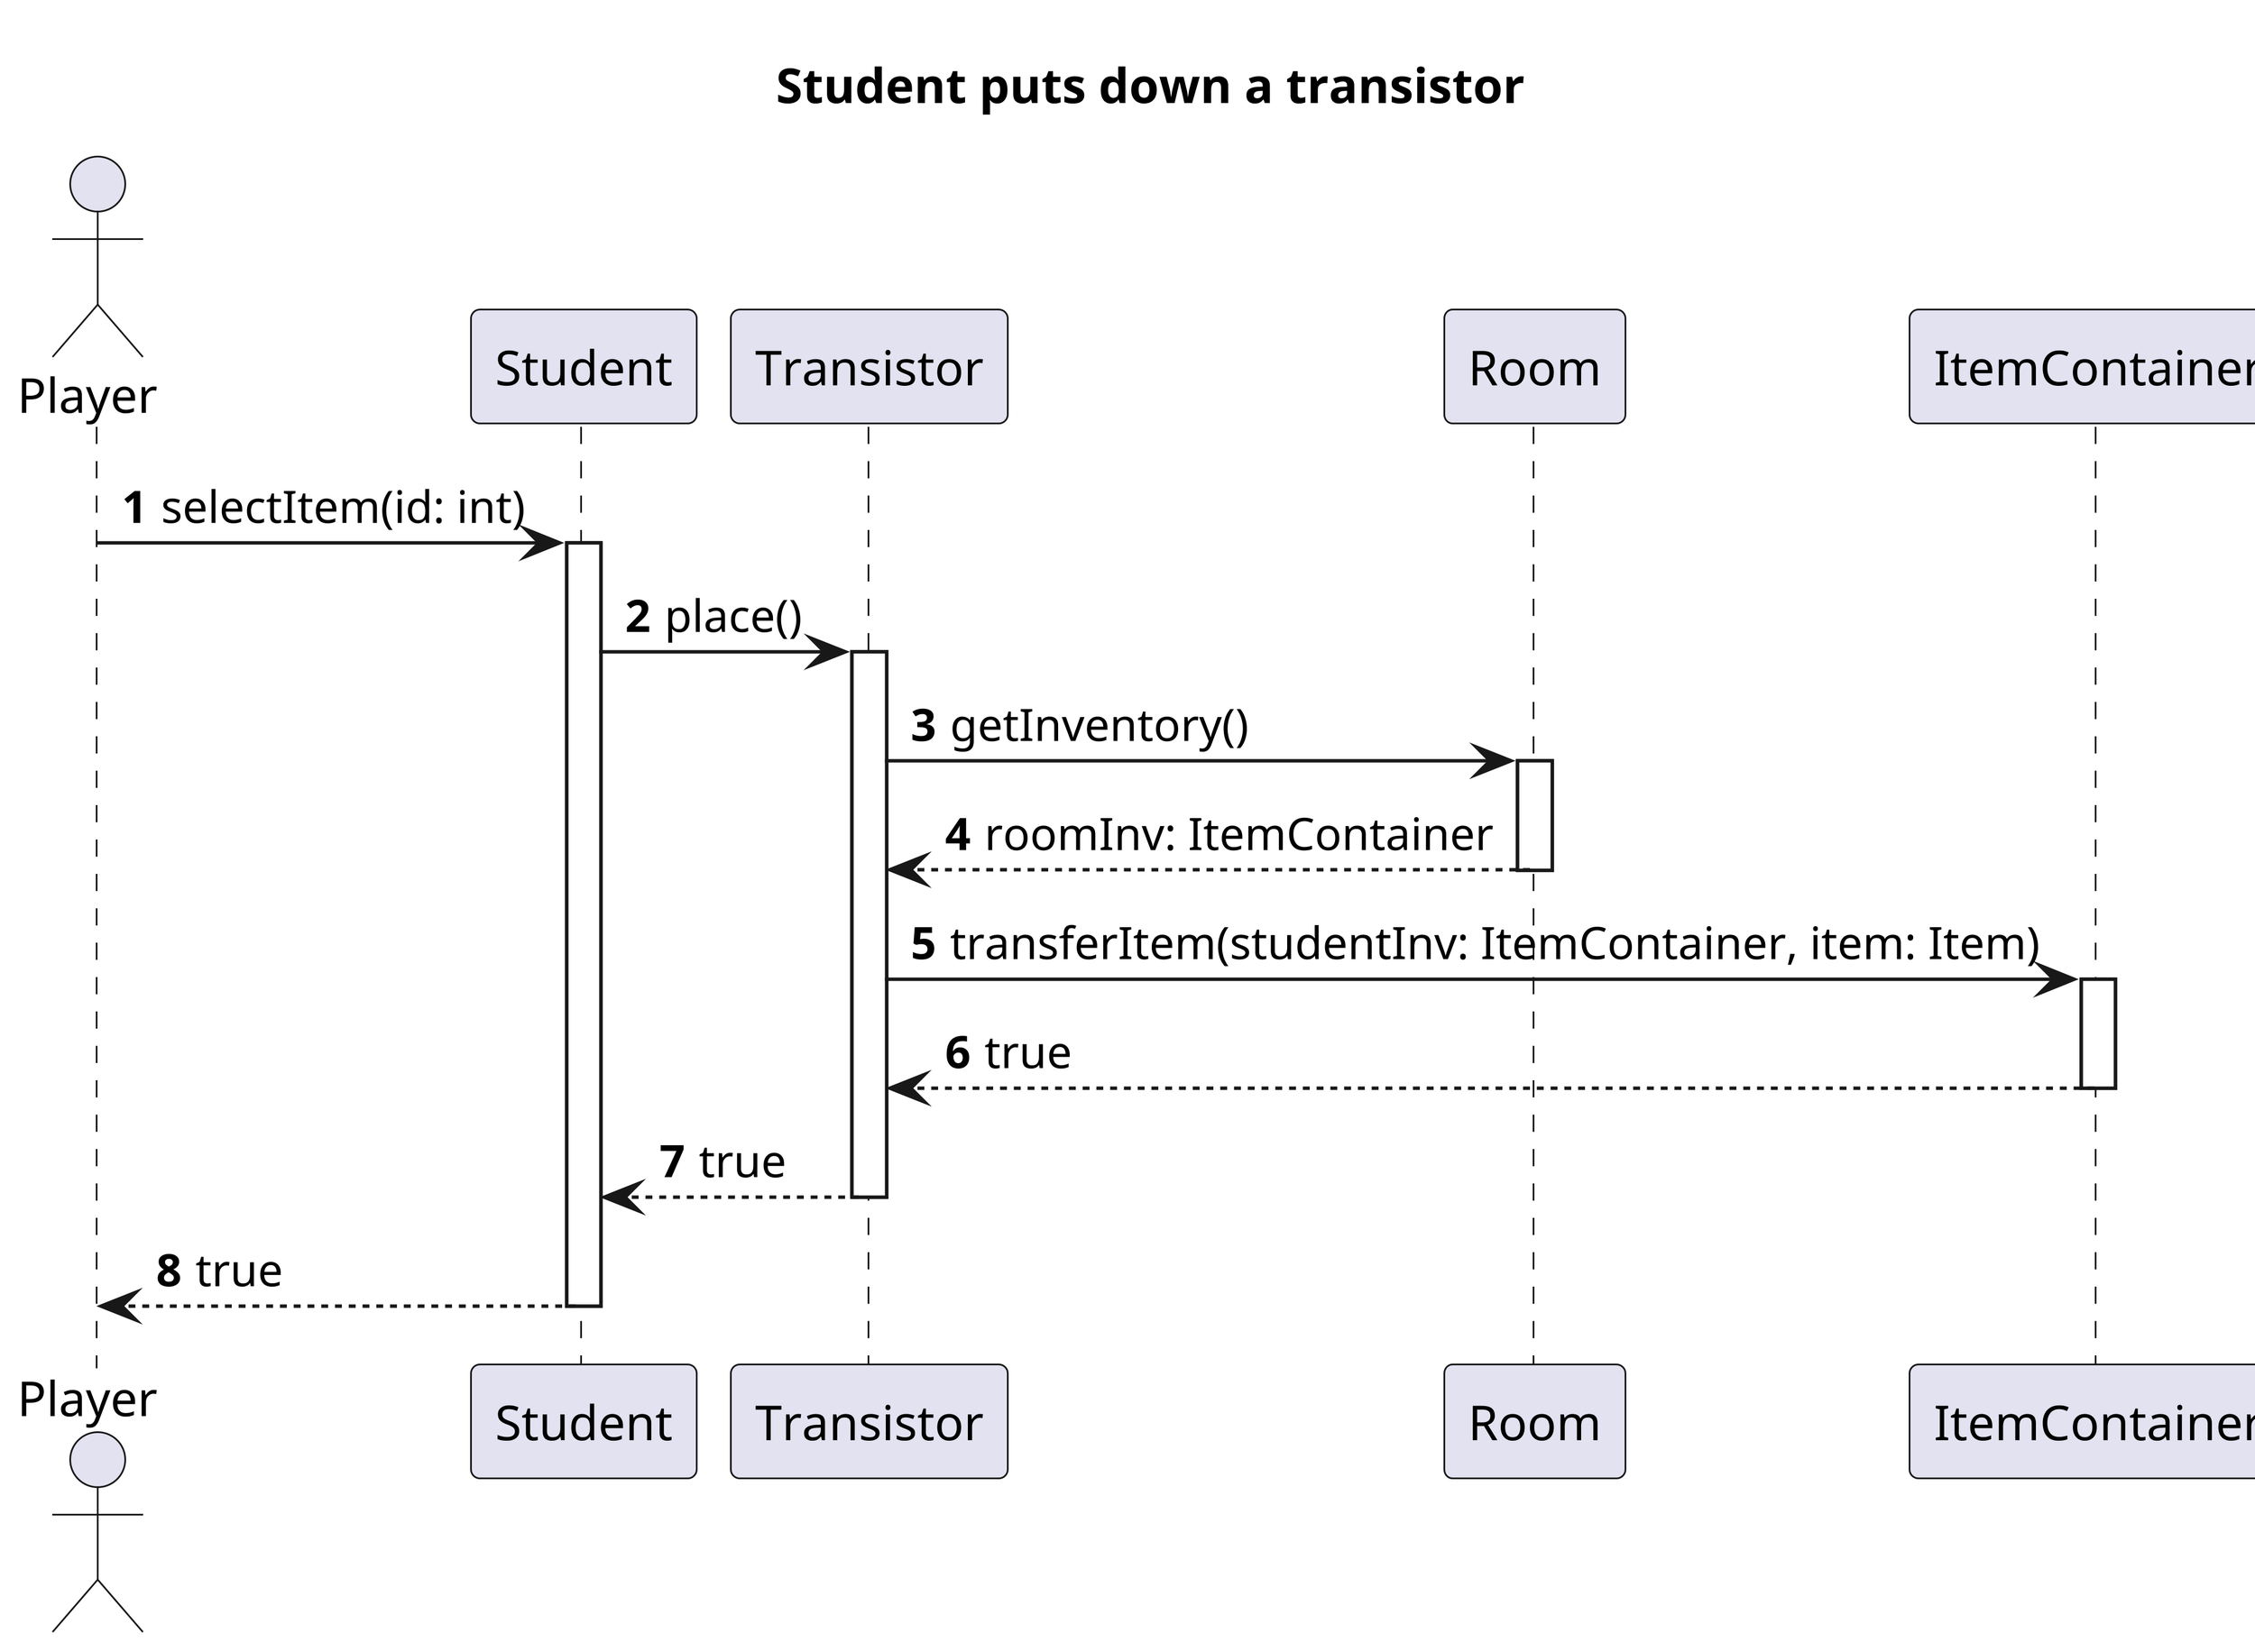 @startuml
'https://plantuml.com/sequence-diagram

autonumber
title Student puts down a transistor
skinparam dpi 600

actor Player as p
participant Student as s
participant Transistor as t
participant Room as r
participant ItemContainer as ic

p -> s: selectItem(id: int)
activate s

s -> t: place()
activate t

t -> r: getInventory()
activate r
return roomInv: ItemContainer

t -> ic: transferItem(studentInv: ItemContainer, item: Item)
activate ic
return true
return true
return true

@enduml